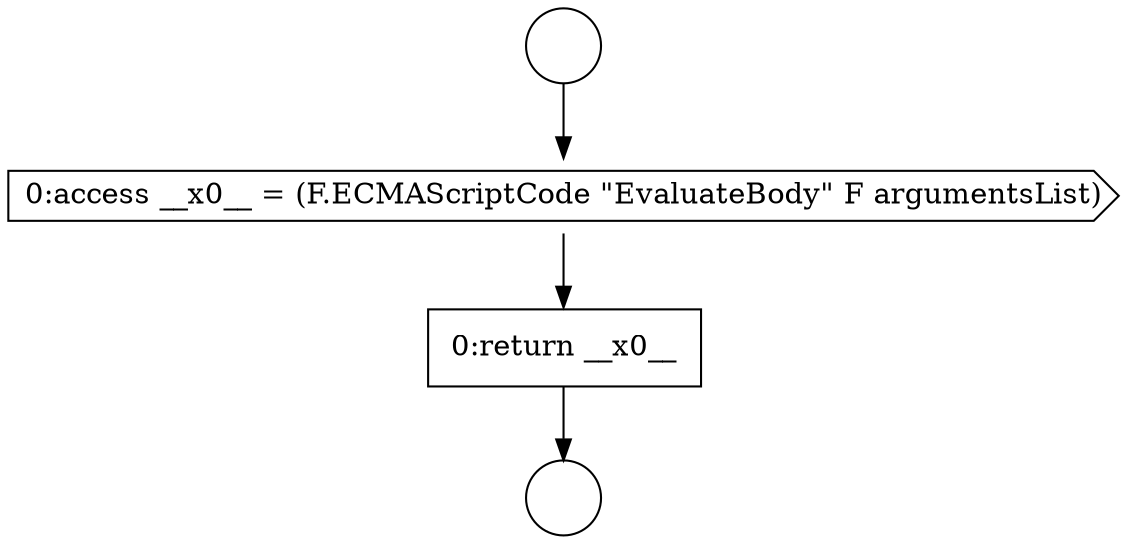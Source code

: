 digraph {
  node1823 [shape=circle label=" " color="black" fillcolor="white" style=filled]
  node1825 [shape=cds, label=<<font color="black">0:access __x0__ = (F.ECMAScriptCode &quot;EvaluateBody&quot; F argumentsList)</font>> color="black" fillcolor="white" style=filled]
  node1826 [shape=none, margin=0, label=<<font color="black">
    <table border="0" cellborder="1" cellspacing="0" cellpadding="10">
      <tr><td align="left">0:return __x0__</td></tr>
    </table>
  </font>> color="black" fillcolor="white" style=filled]
  node1824 [shape=circle label=" " color="black" fillcolor="white" style=filled]
  node1823 -> node1825 [ color="black"]
  node1825 -> node1826 [ color="black"]
  node1826 -> node1824 [ color="black"]
}
